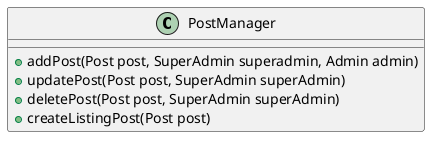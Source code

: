 @startuml PosteManager

Class PostManager {

    + addPost(Post post, SuperAdmin superadmin, Admin admin)
    + updatePost(Post post, SuperAdmin superAdmin)
    + deletePost(Post post, SuperAdmin superAdmin)
    + createListingPost(Post post)
    
    }

@enduml
